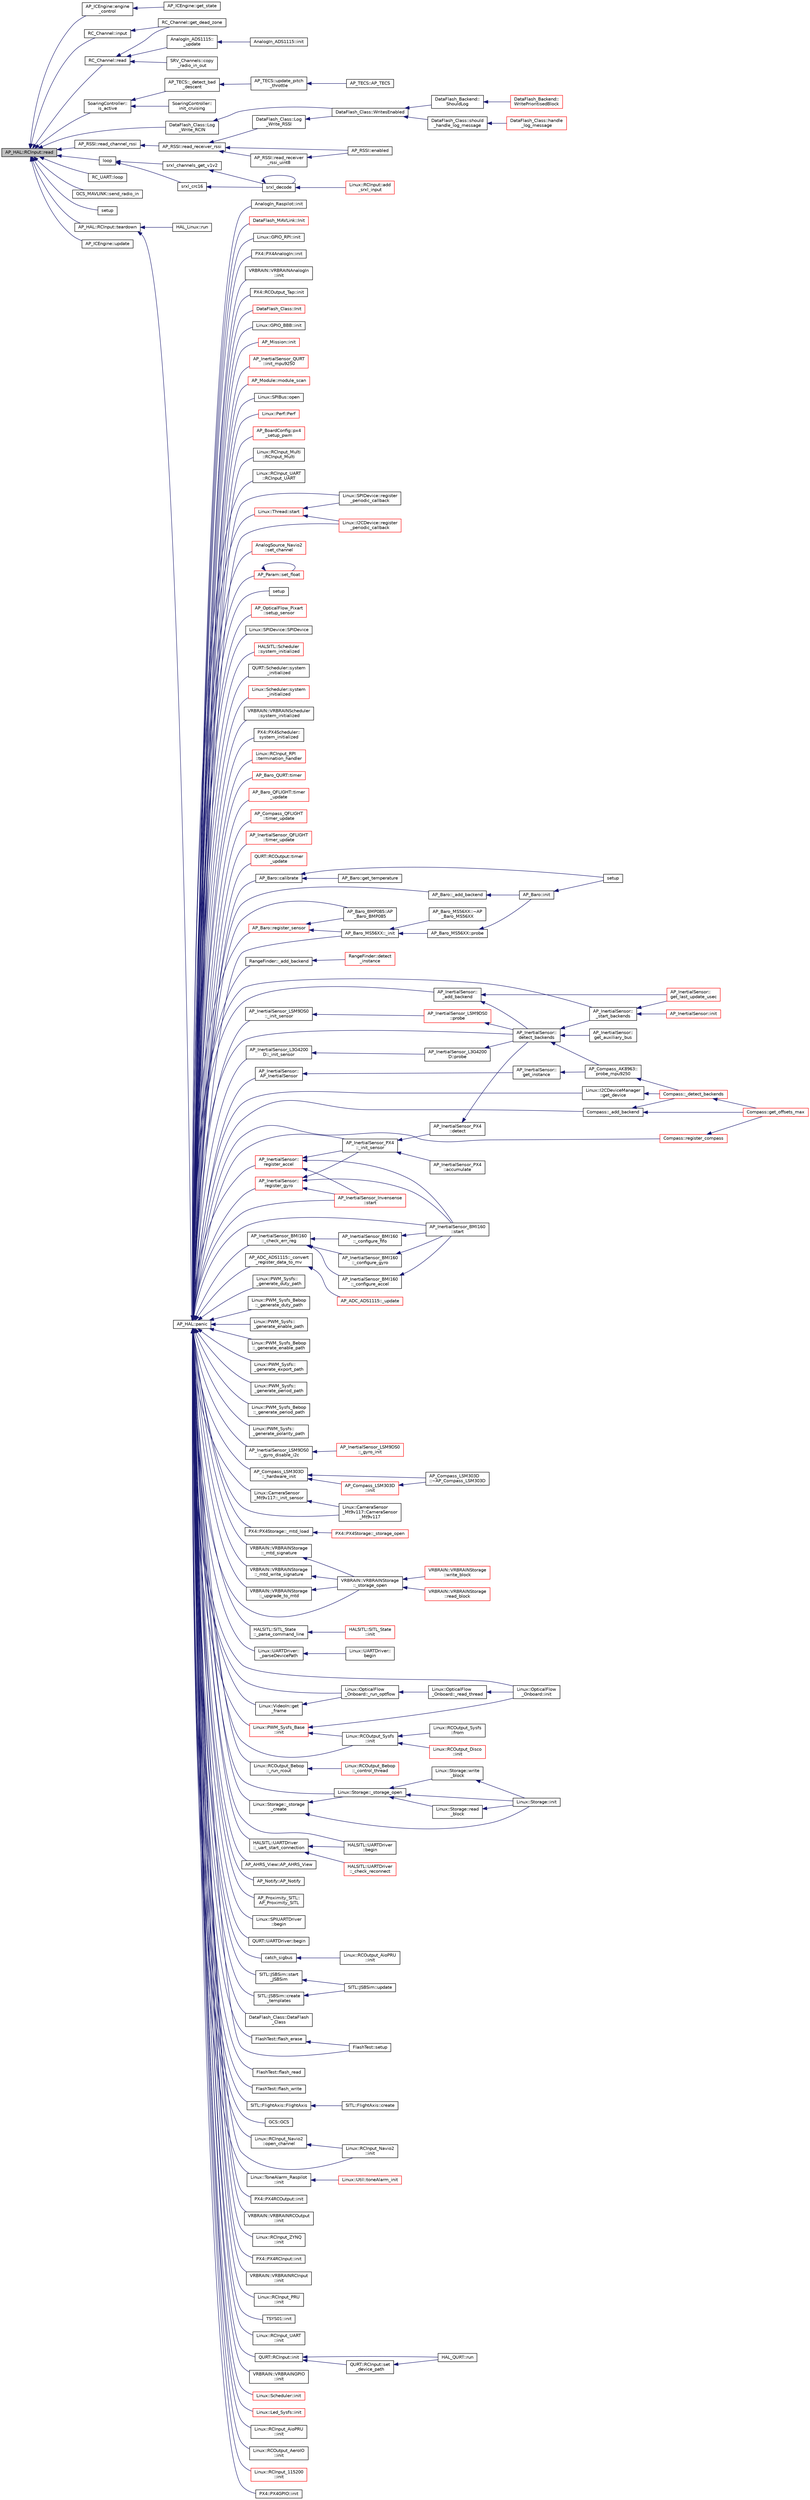 digraph "AP_HAL::RCInput::read"
{
 // INTERACTIVE_SVG=YES
  edge [fontname="Helvetica",fontsize="10",labelfontname="Helvetica",labelfontsize="10"];
  node [fontname="Helvetica",fontsize="10",shape=record];
  rankdir="LR";
  Node1 [label="AP_HAL::RCInput::read",height=0.2,width=0.4,color="black", fillcolor="grey75", style="filled", fontcolor="black"];
  Node1 -> Node2 [dir="back",color="midnightblue",fontsize="10",style="solid",fontname="Helvetica"];
  Node2 [label="AP_ICEngine::engine\l_control",height=0.2,width=0.4,color="black", fillcolor="white", style="filled",URL="$classAP__ICEngine.html#a7ff9bcb99673c2fdd18f017902759fdc"];
  Node2 -> Node3 [dir="back",color="midnightblue",fontsize="10",style="solid",fontname="Helvetica"];
  Node3 [label="AP_ICEngine::get_state",height=0.2,width=0.4,color="black", fillcolor="white", style="filled",URL="$classAP__ICEngine.html#a8f16fbca2b8c8ecd7b0c4b25e75b780c"];
  Node1 -> Node4 [dir="back",color="midnightblue",fontsize="10",style="solid",fontname="Helvetica"];
  Node4 [label="RC_Channel::input",height=0.2,width=0.4,color="black", fillcolor="white", style="filled",URL="$classRC__Channel.html#ae3fdc00cc4a913a006bd48679cc7b83a"];
  Node4 -> Node5 [dir="back",color="midnightblue",fontsize="10",style="solid",fontname="Helvetica"];
  Node5 [label="RC_Channel::get_dead_zone",height=0.2,width=0.4,color="black", fillcolor="white", style="filled",URL="$classRC__Channel.html#a93979db0af02390ff31977f344f55f1d"];
  Node1 -> Node6 [dir="back",color="midnightblue",fontsize="10",style="solid",fontname="Helvetica"];
  Node6 [label="SoaringController::\lis_active",height=0.2,width=0.4,color="black", fillcolor="white", style="filled",URL="$classSoaringController.html#a7e9d112cae5471cd6650be2540c07576"];
  Node6 -> Node7 [dir="back",color="midnightblue",fontsize="10",style="solid",fontname="Helvetica"];
  Node7 [label="AP_TECS::_detect_bad\l_descent",height=0.2,width=0.4,color="black", fillcolor="white", style="filled",URL="$classAP__TECS.html#ab5ab1cc93f631786bb0c9df8596eef44"];
  Node7 -> Node8 [dir="back",color="midnightblue",fontsize="10",style="solid",fontname="Helvetica"];
  Node8 [label="AP_TECS::update_pitch\l_throttle",height=0.2,width=0.4,color="black", fillcolor="white", style="filled",URL="$classAP__TECS.html#ad9fdee521b36fe15ab8ab06a35717c5a"];
  Node8 -> Node9 [dir="back",color="midnightblue",fontsize="10",style="solid",fontname="Helvetica"];
  Node9 [label="AP_TECS::AP_TECS",height=0.2,width=0.4,color="black", fillcolor="white", style="filled",URL="$classAP__TECS.html#a01d6d2b6f4c4151838115b13020d8990"];
  Node6 -> Node10 [dir="back",color="midnightblue",fontsize="10",style="solid",fontname="Helvetica"];
  Node10 [label="SoaringController::\linit_cruising",height=0.2,width=0.4,color="black", fillcolor="white", style="filled",URL="$classSoaringController.html#a374df90ffa4f23b9bcd4a554702bf4a4"];
  Node1 -> Node11 [dir="back",color="midnightblue",fontsize="10",style="solid",fontname="Helvetica"];
  Node11 [label="DataFlash_Class::Log\l_Write_RCIN",height=0.2,width=0.4,color="black", fillcolor="white", style="filled",URL="$classDataFlash__Class.html#ae3cb0f9ab8db6bcced3f504a2a767081"];
  Node11 -> Node12 [dir="back",color="midnightblue",fontsize="10",style="solid",fontname="Helvetica"];
  Node12 [label="DataFlash_Class::WritesEnabled",height=0.2,width=0.4,color="black", fillcolor="white", style="filled",URL="$classDataFlash__Class.html#a680528ccef337901407a125439e1f397"];
  Node12 -> Node13 [dir="back",color="midnightblue",fontsize="10",style="solid",fontname="Helvetica"];
  Node13 [label="DataFlash_Class::should\l_handle_log_message",height=0.2,width=0.4,color="black", fillcolor="white", style="filled",URL="$classDataFlash__Class.html#a1f5e7a1ba369422c7df05cd384019b0e"];
  Node13 -> Node14 [dir="back",color="midnightblue",fontsize="10",style="solid",fontname="Helvetica"];
  Node14 [label="DataFlash_Class::handle\l_log_message",height=0.2,width=0.4,color="red", fillcolor="white", style="filled",URL="$classDataFlash__Class.html#a54a0f06df82820b62ec798a212821d25"];
  Node12 -> Node15 [dir="back",color="midnightblue",fontsize="10",style="solid",fontname="Helvetica"];
  Node15 [label="DataFlash_Backend::\lShouldLog",height=0.2,width=0.4,color="black", fillcolor="white", style="filled",URL="$classDataFlash__Backend.html#ae29c274eff677e46bb9e404656194789"];
  Node15 -> Node16 [dir="back",color="midnightblue",fontsize="10",style="solid",fontname="Helvetica"];
  Node16 [label="DataFlash_Backend::\lWritePrioritisedBlock",height=0.2,width=0.4,color="red", fillcolor="white", style="filled",URL="$classDataFlash__Backend.html#a70bd07e118265442caab0d742cb06abc"];
  Node1 -> Node17 [dir="back",color="midnightblue",fontsize="10",style="solid",fontname="Helvetica"];
  Node17 [label="loop",height=0.2,width=0.4,color="black", fillcolor="white", style="filled",URL="$AC__PID__test_8cpp.html#afe461d27b9c48d5921c00d521181f12f"];
  Node17 -> Node18 [dir="back",color="midnightblue",fontsize="10",style="solid",fontname="Helvetica"];
  Node18 [label="srxl_channels_get_v1v2",height=0.2,width=0.4,color="black", fillcolor="white", style="filled",URL="$srxl_8cpp.html#af07d9eda0484746ac9b6908c62320131"];
  Node18 -> Node19 [dir="back",color="midnightblue",fontsize="10",style="solid",fontname="Helvetica"];
  Node19 [label="srxl_decode",height=0.2,width=0.4,color="black", fillcolor="white", style="filled",URL="$srxl_8h.html#ac8ca847087c226aee045c95d3756f90c"];
  Node19 -> Node20 [dir="back",color="midnightblue",fontsize="10",style="solid",fontname="Helvetica"];
  Node20 [label="Linux::RCInput::add\l_srxl_input",height=0.2,width=0.4,color="red", fillcolor="white", style="filled",URL="$classLinux_1_1RCInput.html#a6edc4ae0ca741df8094586df888ceae1"];
  Node19 -> Node19 [dir="back",color="midnightblue",fontsize="10",style="solid",fontname="Helvetica"];
  Node17 -> Node21 [dir="back",color="midnightblue",fontsize="10",style="solid",fontname="Helvetica"];
  Node21 [label="srxl_crc16",height=0.2,width=0.4,color="black", fillcolor="white", style="filled",URL="$srxl_8cpp.html#a908bd0e7f23b4226e28fca1dade3546c"];
  Node21 -> Node19 [dir="back",color="midnightblue",fontsize="10",style="solid",fontname="Helvetica"];
  Node1 -> Node22 [dir="back",color="midnightblue",fontsize="10",style="solid",fontname="Helvetica"];
  Node22 [label="RC_UART::loop",height=0.2,width=0.4,color="black", fillcolor="white", style="filled",URL="$classRC__UART.html#a410755d321a1790e7e49aad3a71f64a9"];
  Node1 -> Node23 [dir="back",color="midnightblue",fontsize="10",style="solid",fontname="Helvetica"];
  Node23 [label="RC_Channel::read",height=0.2,width=0.4,color="black", fillcolor="white", style="filled",URL="$classRC__Channel.html#a80d6122b2ac8dd749ca54859ebde023d"];
  Node23 -> Node24 [dir="back",color="midnightblue",fontsize="10",style="solid",fontname="Helvetica"];
  Node24 [label="AnalogIn_ADS1115::\l_update",height=0.2,width=0.4,color="black", fillcolor="white", style="filled",URL="$classAnalogIn__ADS1115.html#ac9abba0b723af9618d47443f393e5928"];
  Node24 -> Node25 [dir="back",color="midnightblue",fontsize="10",style="solid",fontname="Helvetica"];
  Node25 [label="AnalogIn_ADS1115::init",height=0.2,width=0.4,color="black", fillcolor="white", style="filled",URL="$classAnalogIn__ADS1115.html#a4dbe06d5858fbcacea9da4341dd65444"];
  Node23 -> Node26 [dir="back",color="midnightblue",fontsize="10",style="solid",fontname="Helvetica"];
  Node26 [label="SRV_Channels::copy\l_radio_in_out",height=0.2,width=0.4,color="black", fillcolor="white", style="filled",URL="$classSRV__Channels.html#a18512c3aefc057740eb9d0c8b6c534cc"];
  Node23 -> Node5 [dir="back",color="midnightblue",fontsize="10",style="solid",fontname="Helvetica"];
  Node1 -> Node27 [dir="back",color="midnightblue",fontsize="10",style="solid",fontname="Helvetica"];
  Node27 [label="AP_RSSI::read_channel_rssi",height=0.2,width=0.4,color="black", fillcolor="white", style="filled",URL="$classAP__RSSI.html#a760afa02d43f3dd64d8cd5e7986a7e53"];
  Node27 -> Node28 [dir="back",color="midnightblue",fontsize="10",style="solid",fontname="Helvetica"];
  Node28 [label="AP_RSSI::read_receiver_rssi",height=0.2,width=0.4,color="black", fillcolor="white", style="filled",URL="$classAP__RSSI.html#aaf433294279d2da28157c6036faee2fa"];
  Node28 -> Node29 [dir="back",color="midnightblue",fontsize="10",style="solid",fontname="Helvetica"];
  Node29 [label="AP_RSSI::enabled",height=0.2,width=0.4,color="black", fillcolor="white", style="filled",URL="$classAP__RSSI.html#ab20b00c98c3d64358f968820ffdbb47e"];
  Node28 -> Node30 [dir="back",color="midnightblue",fontsize="10",style="solid",fontname="Helvetica"];
  Node30 [label="DataFlash_Class::Log\l_Write_RSSI",height=0.2,width=0.4,color="black", fillcolor="white", style="filled",URL="$classDataFlash__Class.html#ab89b9493bafe090db104589de9bc100c"];
  Node30 -> Node12 [dir="back",color="midnightblue",fontsize="10",style="solid",fontname="Helvetica"];
  Node28 -> Node31 [dir="back",color="midnightblue",fontsize="10",style="solid",fontname="Helvetica"];
  Node31 [label="AP_RSSI::read_receiver\l_rssi_uint8",height=0.2,width=0.4,color="black", fillcolor="white", style="filled",URL="$classAP__RSSI.html#ad243edc62e00237673d7a9649fa05dd8"];
  Node31 -> Node29 [dir="back",color="midnightblue",fontsize="10",style="solid",fontname="Helvetica"];
  Node1 -> Node32 [dir="back",color="midnightblue",fontsize="10",style="solid",fontname="Helvetica"];
  Node32 [label="GCS_MAVLINK::send_radio_in",height=0.2,width=0.4,color="black", fillcolor="white", style="filled",URL="$structGCS__MAVLINK.html#a03e7084a4853eca1ecddded452fc3a14"];
  Node1 -> Node33 [dir="back",color="midnightblue",fontsize="10",style="solid",fontname="Helvetica"];
  Node33 [label="setup",height=0.2,width=0.4,color="black", fillcolor="white", style="filled",URL="$pid_8cpp.html#a4fc01d736fe50cf5b977f755b675f11d"];
  Node1 -> Node34 [dir="back",color="midnightblue",fontsize="10",style="solid",fontname="Helvetica"];
  Node34 [label="AP_HAL::RCInput::teardown",height=0.2,width=0.4,color="black", fillcolor="white", style="filled",URL="$classAP__HAL_1_1RCInput.html#a2bea13d38f2b9ae8bf5193a3a69f0a31"];
  Node34 -> Node35 [dir="back",color="midnightblue",fontsize="10",style="solid",fontname="Helvetica"];
  Node35 [label="HAL_Linux::run",height=0.2,width=0.4,color="black", fillcolor="white", style="filled",URL="$classHAL__Linux.html#a9b8394eb66ea6d3d5539aaaf47c3bf80"];
  Node34 -> Node36 [dir="back",color="midnightblue",fontsize="10",style="solid",fontname="Helvetica"];
  Node36 [label="AP_HAL::panic",height=0.2,width=0.4,color="black", fillcolor="white", style="filled",URL="$namespaceAP__HAL.html#a71832f03d849a0c088f04fc98d3c8143"];
  Node36 -> Node37 [dir="back",color="midnightblue",fontsize="10",style="solid",fontname="Helvetica"];
  Node37 [label="AP_Baro::_add_backend",height=0.2,width=0.4,color="black", fillcolor="white", style="filled",URL="$classAP__Baro.html#ae909b10b5b28f4914405c72da27f557f"];
  Node37 -> Node38 [dir="back",color="midnightblue",fontsize="10",style="solid",fontname="Helvetica"];
  Node38 [label="AP_Baro::init",height=0.2,width=0.4,color="black", fillcolor="white", style="filled",URL="$classAP__Baro.html#a942db790233528bfbb4d9a07c3454360"];
  Node38 -> Node39 [dir="back",color="midnightblue",fontsize="10",style="solid",fontname="Helvetica"];
  Node39 [label="setup",height=0.2,width=0.4,color="black", fillcolor="white", style="filled",URL="$BARO__generic_8cpp.html#a4fc01d736fe50cf5b977f755b675f11d"];
  Node36 -> Node40 [dir="back",color="midnightblue",fontsize="10",style="solid",fontname="Helvetica"];
  Node40 [label="RangeFinder::_add_backend",height=0.2,width=0.4,color="black", fillcolor="white", style="filled",URL="$classRangeFinder.html#a2b5e8b3ee6e2e5ac56544d6af32e7005"];
  Node40 -> Node41 [dir="back",color="midnightblue",fontsize="10",style="solid",fontname="Helvetica"];
  Node41 [label="RangeFinder::detect\l_instance",height=0.2,width=0.4,color="red", fillcolor="white", style="filled",URL="$classRangeFinder.html#a7f7f9dce880eb37d53df67cba39bdda9"];
  Node36 -> Node42 [dir="back",color="midnightblue",fontsize="10",style="solid",fontname="Helvetica"];
  Node42 [label="AP_InertialSensor::\l_add_backend",height=0.2,width=0.4,color="black", fillcolor="white", style="filled",URL="$classAP__InertialSensor.html#a3f4ee8162ce5427946348ca9f5f9dcb7"];
  Node42 -> Node43 [dir="back",color="midnightblue",fontsize="10",style="solid",fontname="Helvetica"];
  Node43 [label="AP_InertialSensor::\ldetect_backends",height=0.2,width=0.4,color="black", fillcolor="white", style="filled",URL="$classAP__InertialSensor.html#a8967734e82a4f472c6d8ddd8db656804"];
  Node43 -> Node44 [dir="back",color="midnightblue",fontsize="10",style="solid",fontname="Helvetica"];
  Node44 [label="AP_InertialSensor::\l_start_backends",height=0.2,width=0.4,color="black", fillcolor="white", style="filled",URL="$classAP__InertialSensor.html#a9949b7e301b0d7a5f3e59385d2e8d97a"];
  Node44 -> Node45 [dir="back",color="midnightblue",fontsize="10",style="solid",fontname="Helvetica"];
  Node45 [label="AP_InertialSensor::\lget_last_update_usec",height=0.2,width=0.4,color="red", fillcolor="white", style="filled",URL="$classAP__InertialSensor.html#af507f66bb346acb0057a6ca4a3df7156"];
  Node44 -> Node46 [dir="back",color="midnightblue",fontsize="10",style="solid",fontname="Helvetica"];
  Node46 [label="AP_InertialSensor::init",height=0.2,width=0.4,color="red", fillcolor="white", style="filled",URL="$classAP__InertialSensor.html#a741065b13832b5e4c90bbae17519c0ad"];
  Node43 -> Node47 [dir="back",color="midnightblue",fontsize="10",style="solid",fontname="Helvetica"];
  Node47 [label="AP_InertialSensor::\lget_auxiliary_bus",height=0.2,width=0.4,color="black", fillcolor="white", style="filled",URL="$classAP__InertialSensor.html#ad649def5689aecaebca16cf910d77fd8"];
  Node43 -> Node48 [dir="back",color="midnightblue",fontsize="10",style="solid",fontname="Helvetica"];
  Node48 [label="AP_Compass_AK8963::\lprobe_mpu9250",height=0.2,width=0.4,color="black", fillcolor="white", style="filled",URL="$classAP__Compass__AK8963.html#ade5c3fa84cb0026597de2641ea373274"];
  Node48 -> Node49 [dir="back",color="midnightblue",fontsize="10",style="solid",fontname="Helvetica"];
  Node49 [label="Compass::_detect_backends",height=0.2,width=0.4,color="red", fillcolor="white", style="filled",URL="$classCompass.html#a1c48170d8c8966b22fb150b1634443ec"];
  Node49 -> Node50 [dir="back",color="midnightblue",fontsize="10",style="solid",fontname="Helvetica"];
  Node50 [label="Compass::get_offsets_max",height=0.2,width=0.4,color="red", fillcolor="white", style="filled",URL="$classCompass.html#aff3220e1a557a75480e4c2dbbde72973"];
  Node42 -> Node45 [dir="back",color="midnightblue",fontsize="10",style="solid",fontname="Helvetica"];
  Node36 -> Node51 [dir="back",color="midnightblue",fontsize="10",style="solid",fontname="Helvetica"];
  Node51 [label="Compass::_add_backend",height=0.2,width=0.4,color="black", fillcolor="white", style="filled",URL="$classCompass.html#ab943e9f79e8df83f2f125d1b025e7d0d"];
  Node51 -> Node49 [dir="back",color="midnightblue",fontsize="10",style="solid",fontname="Helvetica"];
  Node51 -> Node50 [dir="back",color="midnightblue",fontsize="10",style="solid",fontname="Helvetica"];
  Node36 -> Node52 [dir="back",color="midnightblue",fontsize="10",style="solid",fontname="Helvetica"];
  Node52 [label="AP_InertialSensor_BMI160\l::_check_err_reg",height=0.2,width=0.4,color="black", fillcolor="white", style="filled",URL="$classAP__InertialSensor__BMI160.html#a8f2786b47ca8f10f7f8cba5cffc37079"];
  Node52 -> Node53 [dir="back",color="midnightblue",fontsize="10",style="solid",fontname="Helvetica"];
  Node53 [label="AP_InertialSensor_BMI160\l::_configure_accel",height=0.2,width=0.4,color="black", fillcolor="white", style="filled",URL="$classAP__InertialSensor__BMI160.html#a145799d73ffbd2635d136c1f37a6e6f6"];
  Node53 -> Node54 [dir="back",color="midnightblue",fontsize="10",style="solid",fontname="Helvetica"];
  Node54 [label="AP_InertialSensor_BMI160\l::start",height=0.2,width=0.4,color="black", fillcolor="white", style="filled",URL="$classAP__InertialSensor__BMI160.html#a786f5fe4d157ea0a2313c702402b58c5"];
  Node52 -> Node55 [dir="back",color="midnightblue",fontsize="10",style="solid",fontname="Helvetica"];
  Node55 [label="AP_InertialSensor_BMI160\l::_configure_fifo",height=0.2,width=0.4,color="black", fillcolor="white", style="filled",URL="$classAP__InertialSensor__BMI160.html#ad839b9773b5dfa9c6d19e116cdb9d5e7"];
  Node55 -> Node54 [dir="back",color="midnightblue",fontsize="10",style="solid",fontname="Helvetica"];
  Node52 -> Node56 [dir="back",color="midnightblue",fontsize="10",style="solid",fontname="Helvetica"];
  Node56 [label="AP_InertialSensor_BMI160\l::_configure_gyro",height=0.2,width=0.4,color="black", fillcolor="white", style="filled",URL="$classAP__InertialSensor__BMI160.html#aef257e2d29b37b583a1c099facbf75a5"];
  Node56 -> Node54 [dir="back",color="midnightblue",fontsize="10",style="solid",fontname="Helvetica"];
  Node36 -> Node57 [dir="back",color="midnightblue",fontsize="10",style="solid",fontname="Helvetica"];
  Node57 [label="AP_ADC_ADS1115::_convert\l_register_data_to_mv",height=0.2,width=0.4,color="black", fillcolor="white", style="filled",URL="$classAP__ADC__ADS1115.html#a757685a53a3a10f06dc024dec147306a"];
  Node57 -> Node58 [dir="back",color="midnightblue",fontsize="10",style="solid",fontname="Helvetica"];
  Node58 [label="AP_ADC_ADS1115::_update",height=0.2,width=0.4,color="red", fillcolor="white", style="filled",URL="$classAP__ADC__ADS1115.html#a1c523a000d6cb67770e04e3821cc54b3"];
  Node36 -> Node59 [dir="back",color="midnightblue",fontsize="10",style="solid",fontname="Helvetica"];
  Node59 [label="Linux::PWM_Sysfs::\l_generate_duty_path",height=0.2,width=0.4,color="black", fillcolor="white", style="filled",URL="$classLinux_1_1PWM__Sysfs.html#a3bcd92a5f79fa7c11caf3dfd99d748a3"];
  Node36 -> Node60 [dir="back",color="midnightblue",fontsize="10",style="solid",fontname="Helvetica"];
  Node60 [label="Linux::PWM_Sysfs_Bebop\l::_generate_duty_path",height=0.2,width=0.4,color="black", fillcolor="white", style="filled",URL="$classLinux_1_1PWM__Sysfs__Bebop.html#a2926a1a8f38361bb10814ed93f05e997"];
  Node36 -> Node61 [dir="back",color="midnightblue",fontsize="10",style="solid",fontname="Helvetica"];
  Node61 [label="Linux::PWM_Sysfs::\l_generate_enable_path",height=0.2,width=0.4,color="black", fillcolor="white", style="filled",URL="$classLinux_1_1PWM__Sysfs.html#afac308e916a94258a0211b68dcd6b8fb"];
  Node36 -> Node62 [dir="back",color="midnightblue",fontsize="10",style="solid",fontname="Helvetica"];
  Node62 [label="Linux::PWM_Sysfs_Bebop\l::_generate_enable_path",height=0.2,width=0.4,color="black", fillcolor="white", style="filled",URL="$classLinux_1_1PWM__Sysfs__Bebop.html#a35dec93bddf08678cb8390d502659dac"];
  Node36 -> Node63 [dir="back",color="midnightblue",fontsize="10",style="solid",fontname="Helvetica"];
  Node63 [label="Linux::PWM_Sysfs::\l_generate_export_path",height=0.2,width=0.4,color="black", fillcolor="white", style="filled",URL="$classLinux_1_1PWM__Sysfs.html#a38711fec492df0374a313c4e6e137619"];
  Node36 -> Node64 [dir="back",color="midnightblue",fontsize="10",style="solid",fontname="Helvetica"];
  Node64 [label="Linux::PWM_Sysfs::\l_generate_period_path",height=0.2,width=0.4,color="black", fillcolor="white", style="filled",URL="$classLinux_1_1PWM__Sysfs.html#affd0d8b567adeb421a51f36a9a0b9cc5"];
  Node36 -> Node65 [dir="back",color="midnightblue",fontsize="10",style="solid",fontname="Helvetica"];
  Node65 [label="Linux::PWM_Sysfs_Bebop\l::_generate_period_path",height=0.2,width=0.4,color="black", fillcolor="white", style="filled",URL="$classLinux_1_1PWM__Sysfs__Bebop.html#a45e851741222af3a9966b8d6002830e7"];
  Node36 -> Node66 [dir="back",color="midnightblue",fontsize="10",style="solid",fontname="Helvetica"];
  Node66 [label="Linux::PWM_Sysfs::\l_generate_polarity_path",height=0.2,width=0.4,color="black", fillcolor="white", style="filled",URL="$classLinux_1_1PWM__Sysfs.html#ac1d73cf7ce8468e27f38d59086e3cb0f"];
  Node36 -> Node67 [dir="back",color="midnightblue",fontsize="10",style="solid",fontname="Helvetica"];
  Node67 [label="AP_InertialSensor_LSM9DS0\l::_gyro_disable_i2c",height=0.2,width=0.4,color="black", fillcolor="white", style="filled",URL="$classAP__InertialSensor__LSM9DS0.html#ad73f9082af348d0efa5dc44ff21718b6"];
  Node67 -> Node68 [dir="back",color="midnightblue",fontsize="10",style="solid",fontname="Helvetica"];
  Node68 [label="AP_InertialSensor_LSM9DS0\l::_gyro_init",height=0.2,width=0.4,color="red", fillcolor="white", style="filled",URL="$classAP__InertialSensor__LSM9DS0.html#a3ea0c053fc2c57d0fd57f78011c6959a"];
  Node36 -> Node69 [dir="back",color="midnightblue",fontsize="10",style="solid",fontname="Helvetica"];
  Node69 [label="AP_Compass_LSM303D\l::_hardware_init",height=0.2,width=0.4,color="black", fillcolor="white", style="filled",URL="$classAP__Compass__LSM303D.html#ae6ae752e293784469ac821115832be7a"];
  Node69 -> Node70 [dir="back",color="midnightblue",fontsize="10",style="solid",fontname="Helvetica"];
  Node70 [label="AP_Compass_LSM303D\l::init",height=0.2,width=0.4,color="red", fillcolor="white", style="filled",URL="$classAP__Compass__LSM303D.html#a8a56627c6487fbc701c4865f48e3edf4"];
  Node70 -> Node71 [dir="back",color="midnightblue",fontsize="10",style="solid",fontname="Helvetica"];
  Node71 [label="AP_Compass_LSM303D\l::~AP_Compass_LSM303D",height=0.2,width=0.4,color="black", fillcolor="white", style="filled",URL="$classAP__Compass__LSM303D.html#a17819f24f2a893cd3f35896862004b81"];
  Node69 -> Node71 [dir="back",color="midnightblue",fontsize="10",style="solid",fontname="Helvetica"];
  Node36 -> Node72 [dir="back",color="midnightblue",fontsize="10",style="solid",fontname="Helvetica"];
  Node72 [label="AP_Baro_MS56XX::_init",height=0.2,width=0.4,color="black", fillcolor="white", style="filled",URL="$classAP__Baro__MS56XX.html#a2f9fa10ace104137e6a0a0b4c8f4130c"];
  Node72 -> Node73 [dir="back",color="midnightblue",fontsize="10",style="solid",fontname="Helvetica"];
  Node73 [label="AP_Baro_MS56XX::probe",height=0.2,width=0.4,color="black", fillcolor="white", style="filled",URL="$classAP__Baro__MS56XX.html#ad4e1780fe0c684f594cc93ec96a9c876"];
  Node73 -> Node38 [dir="back",color="midnightblue",fontsize="10",style="solid",fontname="Helvetica"];
  Node72 -> Node74 [dir="back",color="midnightblue",fontsize="10",style="solid",fontname="Helvetica"];
  Node74 [label="AP_Baro_MS56XX::~AP\l_Baro_MS56XX",height=0.2,width=0.4,color="black", fillcolor="white", style="filled",URL="$classAP__Baro__MS56XX.html#a355a33a0b35cdf084ae22c85978492a2"];
  Node36 -> Node75 [dir="back",color="midnightblue",fontsize="10",style="solid",fontname="Helvetica"];
  Node75 [label="AP_InertialSensor_L3G4200\lD::_init_sensor",height=0.2,width=0.4,color="black", fillcolor="white", style="filled",URL="$classAP__InertialSensor__L3G4200D.html#a07cf1b9e451fac96b1ac87c05fcde397"];
  Node75 -> Node76 [dir="back",color="midnightblue",fontsize="10",style="solid",fontname="Helvetica"];
  Node76 [label="AP_InertialSensor_L3G4200\lD::probe",height=0.2,width=0.4,color="black", fillcolor="white", style="filled",URL="$classAP__InertialSensor__L3G4200D.html#aa262f132b6aabdab5fda4cb9a730655a"];
  Node76 -> Node43 [dir="back",color="midnightblue",fontsize="10",style="solid",fontname="Helvetica"];
  Node36 -> Node77 [dir="back",color="midnightblue",fontsize="10",style="solid",fontname="Helvetica"];
  Node77 [label="AP_InertialSensor_PX4\l::_init_sensor",height=0.2,width=0.4,color="black", fillcolor="white", style="filled",URL="$classAP__InertialSensor__PX4.html#a1151175435b1b3c211040058fe5462d9"];
  Node77 -> Node78 [dir="back",color="midnightblue",fontsize="10",style="solid",fontname="Helvetica"];
  Node78 [label="AP_InertialSensor_PX4\l::accumulate",height=0.2,width=0.4,color="black", fillcolor="white", style="filled",URL="$classAP__InertialSensor__PX4.html#a516abbb2b48fb56a5984e531debea68d"];
  Node77 -> Node79 [dir="back",color="midnightblue",fontsize="10",style="solid",fontname="Helvetica"];
  Node79 [label="AP_InertialSensor_PX4\l::detect",height=0.2,width=0.4,color="black", fillcolor="white", style="filled",URL="$classAP__InertialSensor__PX4.html#a7e0a8d5f569f58343aa4d2c1c217a3bc"];
  Node79 -> Node43 [dir="back",color="midnightblue",fontsize="10",style="solid",fontname="Helvetica"];
  Node36 -> Node80 [dir="back",color="midnightblue",fontsize="10",style="solid",fontname="Helvetica"];
  Node80 [label="AP_InertialSensor_LSM9DS0\l::_init_sensor",height=0.2,width=0.4,color="black", fillcolor="white", style="filled",URL="$classAP__InertialSensor__LSM9DS0.html#a62227996a40da07a9733ace45b6b0c71"];
  Node80 -> Node81 [dir="back",color="midnightblue",fontsize="10",style="solid",fontname="Helvetica"];
  Node81 [label="AP_InertialSensor_LSM9DS0\l::probe",height=0.2,width=0.4,color="red", fillcolor="white", style="filled",URL="$classAP__InertialSensor__LSM9DS0.html#a6db12d4ebd2c0ad24a75a80aca711db2"];
  Node81 -> Node43 [dir="back",color="midnightblue",fontsize="10",style="solid",fontname="Helvetica"];
  Node36 -> Node82 [dir="back",color="midnightblue",fontsize="10",style="solid",fontname="Helvetica"];
  Node82 [label="Linux::CameraSensor\l_Mt9v117::_init_sensor",height=0.2,width=0.4,color="black", fillcolor="white", style="filled",URL="$classLinux_1_1CameraSensor__Mt9v117.html#a670cb690c11f5b6cbd61db4b40e07574"];
  Node82 -> Node83 [dir="back",color="midnightblue",fontsize="10",style="solid",fontname="Helvetica"];
  Node83 [label="Linux::CameraSensor\l_Mt9v117::CameraSensor\l_Mt9v117",height=0.2,width=0.4,color="black", fillcolor="white", style="filled",URL="$classLinux_1_1CameraSensor__Mt9v117.html#a4ca64405fd0ece45d76b844a14eb2f5f"];
  Node36 -> Node84 [dir="back",color="midnightblue",fontsize="10",style="solid",fontname="Helvetica"];
  Node84 [label="PX4::PX4Storage::_mtd_load",height=0.2,width=0.4,color="black", fillcolor="white", style="filled",URL="$classPX4_1_1PX4Storage.html#aad546c170b46ea2e79f105f6a3118ae3"];
  Node84 -> Node85 [dir="back",color="midnightblue",fontsize="10",style="solid",fontname="Helvetica"];
  Node85 [label="PX4::PX4Storage::_storage_open",height=0.2,width=0.4,color="red", fillcolor="white", style="filled",URL="$classPX4_1_1PX4Storage.html#a02878fb502221c2389d3758bbab18170"];
  Node36 -> Node86 [dir="back",color="midnightblue",fontsize="10",style="solid",fontname="Helvetica"];
  Node86 [label="VRBRAIN::VRBRAINStorage\l::_mtd_signature",height=0.2,width=0.4,color="black", fillcolor="white", style="filled",URL="$classVRBRAIN_1_1VRBRAINStorage.html#aaccbdf62aae457c36359ad169fa45697"];
  Node86 -> Node87 [dir="back",color="midnightblue",fontsize="10",style="solid",fontname="Helvetica"];
  Node87 [label="VRBRAIN::VRBRAINStorage\l::_storage_open",height=0.2,width=0.4,color="black", fillcolor="white", style="filled",URL="$classVRBRAIN_1_1VRBRAINStorage.html#a199499086a60ba9fe48108bb86658c76"];
  Node87 -> Node88 [dir="back",color="midnightblue",fontsize="10",style="solid",fontname="Helvetica"];
  Node88 [label="VRBRAIN::VRBRAINStorage\l::read_block",height=0.2,width=0.4,color="red", fillcolor="white", style="filled",URL="$classVRBRAIN_1_1VRBRAINStorage.html#a057fdfe4116e97dc7215d8e609399ab6"];
  Node87 -> Node89 [dir="back",color="midnightblue",fontsize="10",style="solid",fontname="Helvetica"];
  Node89 [label="VRBRAIN::VRBRAINStorage\l::write_block",height=0.2,width=0.4,color="red", fillcolor="white", style="filled",URL="$classVRBRAIN_1_1VRBRAINStorage.html#a5143ebfc6b4010f1aab0676c8195bf6e"];
  Node36 -> Node90 [dir="back",color="midnightblue",fontsize="10",style="solid",fontname="Helvetica"];
  Node90 [label="VRBRAIN::VRBRAINStorage\l::_mtd_write_signature",height=0.2,width=0.4,color="black", fillcolor="white", style="filled",URL="$classVRBRAIN_1_1VRBRAINStorage.html#a52bfd09952ba4b350b995201b61440a3"];
  Node90 -> Node87 [dir="back",color="midnightblue",fontsize="10",style="solid",fontname="Helvetica"];
  Node36 -> Node91 [dir="back",color="midnightblue",fontsize="10",style="solid",fontname="Helvetica"];
  Node91 [label="HALSITL::SITL_State\l::_parse_command_line",height=0.2,width=0.4,color="black", fillcolor="white", style="filled",URL="$classHALSITL_1_1SITL__State.html#a5211ba971055052489d9817c3388c4c2"];
  Node91 -> Node92 [dir="back",color="midnightblue",fontsize="10",style="solid",fontname="Helvetica"];
  Node92 [label="HALSITL::SITL_State\l::init",height=0.2,width=0.4,color="red", fillcolor="white", style="filled",URL="$classHALSITL_1_1SITL__State.html#a7059cb4e279007aae9b06757a68c15af"];
  Node36 -> Node93 [dir="back",color="midnightblue",fontsize="10",style="solid",fontname="Helvetica"];
  Node93 [label="Linux::UARTDriver::\l_parseDevicePath",height=0.2,width=0.4,color="black", fillcolor="white", style="filled",URL="$classLinux_1_1UARTDriver.html#af91c37eae5f209437e800ecad1a6bf93"];
  Node93 -> Node94 [dir="back",color="midnightblue",fontsize="10",style="solid",fontname="Helvetica"];
  Node94 [label="Linux::UARTDriver::\lbegin",height=0.2,width=0.4,color="black", fillcolor="white", style="filled",URL="$classLinux_1_1UARTDriver.html#a3c0680a281a3832fe9bae399ef9b8854"];
  Node36 -> Node95 [dir="back",color="midnightblue",fontsize="10",style="solid",fontname="Helvetica"];
  Node95 [label="Linux::OpticalFlow\l_Onboard::_run_optflow",height=0.2,width=0.4,color="black", fillcolor="white", style="filled",URL="$classLinux_1_1OpticalFlow__Onboard.html#aff46a025f23d664c1cdf67d3c7f3d49a"];
  Node95 -> Node96 [dir="back",color="midnightblue",fontsize="10",style="solid",fontname="Helvetica"];
  Node96 [label="Linux::OpticalFlow\l_Onboard::_read_thread",height=0.2,width=0.4,color="black", fillcolor="white", style="filled",URL="$classLinux_1_1OpticalFlow__Onboard.html#a2cf8901eba7c113402917f527aec8b0b"];
  Node96 -> Node97 [dir="back",color="midnightblue",fontsize="10",style="solid",fontname="Helvetica"];
  Node97 [label="Linux::OpticalFlow\l_Onboard::init",height=0.2,width=0.4,color="black", fillcolor="white", style="filled",URL="$classLinux_1_1OpticalFlow__Onboard.html#ab2fc6a6c90f95deb9f727348c2efdead"];
  Node36 -> Node98 [dir="back",color="midnightblue",fontsize="10",style="solid",fontname="Helvetica"];
  Node98 [label="Linux::RCOutput_Bebop\l::_run_rcout",height=0.2,width=0.4,color="black", fillcolor="white", style="filled",URL="$classLinux_1_1RCOutput__Bebop.html#a1baaeabaade1ea15e4c770c9277821cc"];
  Node98 -> Node99 [dir="back",color="midnightblue",fontsize="10",style="solid",fontname="Helvetica"];
  Node99 [label="Linux::RCOutput_Bebop\l::_control_thread",height=0.2,width=0.4,color="red", fillcolor="white", style="filled",URL="$classLinux_1_1RCOutput__Bebop.html#a268f09061922bcc792a67fabf70617bc"];
  Node36 -> Node44 [dir="back",color="midnightblue",fontsize="10",style="solid",fontname="Helvetica"];
  Node36 -> Node100 [dir="back",color="midnightblue",fontsize="10",style="solid",fontname="Helvetica"];
  Node100 [label="Linux::Storage::_storage\l_create",height=0.2,width=0.4,color="black", fillcolor="white", style="filled",URL="$classLinux_1_1Storage.html#a476e598be2ced4294496ee01806dfeb1"];
  Node100 -> Node101 [dir="back",color="midnightblue",fontsize="10",style="solid",fontname="Helvetica"];
  Node101 [label="Linux::Storage::_storage_open",height=0.2,width=0.4,color="black", fillcolor="white", style="filled",URL="$classLinux_1_1Storage.html#adf6fc2369946746d00bb2a7f86410258"];
  Node101 -> Node102 [dir="back",color="midnightblue",fontsize="10",style="solid",fontname="Helvetica"];
  Node102 [label="Linux::Storage::read\l_block",height=0.2,width=0.4,color="black", fillcolor="white", style="filled",URL="$classLinux_1_1Storage.html#a61138ade2a50e5731b493f84e7316879"];
  Node102 -> Node103 [dir="back",color="midnightblue",fontsize="10",style="solid",fontname="Helvetica"];
  Node103 [label="Linux::Storage::init",height=0.2,width=0.4,color="black", fillcolor="white", style="filled",URL="$classLinux_1_1Storage.html#a86b63d2045d0e5337273e21a46aae39c"];
  Node101 -> Node104 [dir="back",color="midnightblue",fontsize="10",style="solid",fontname="Helvetica"];
  Node104 [label="Linux::Storage::write\l_block",height=0.2,width=0.4,color="black", fillcolor="white", style="filled",URL="$classLinux_1_1Storage.html#a353a4b0d50191bb04405a1f62b0cbe7b"];
  Node104 -> Node103 [dir="back",color="midnightblue",fontsize="10",style="solid",fontname="Helvetica"];
  Node101 -> Node103 [dir="back",color="midnightblue",fontsize="10",style="solid",fontname="Helvetica"];
  Node100 -> Node103 [dir="back",color="midnightblue",fontsize="10",style="solid",fontname="Helvetica"];
  Node36 -> Node87 [dir="back",color="midnightblue",fontsize="10",style="solid",fontname="Helvetica"];
  Node36 -> Node101 [dir="back",color="midnightblue",fontsize="10",style="solid",fontname="Helvetica"];
  Node36 -> Node105 [dir="back",color="midnightblue",fontsize="10",style="solid",fontname="Helvetica"];
  Node105 [label="HALSITL::UARTDriver\l::_uart_start_connection",height=0.2,width=0.4,color="black", fillcolor="white", style="filled",URL="$classHALSITL_1_1UARTDriver.html#a378857176ba475df8fe41c5f77dedc83"];
  Node105 -> Node106 [dir="back",color="midnightblue",fontsize="10",style="solid",fontname="Helvetica"];
  Node106 [label="HALSITL::UARTDriver\l::begin",height=0.2,width=0.4,color="black", fillcolor="white", style="filled",URL="$classHALSITL_1_1UARTDriver.html#a3c0680a281a3832fe9bae399ef9b8854"];
  Node105 -> Node107 [dir="back",color="midnightblue",fontsize="10",style="solid",fontname="Helvetica"];
  Node107 [label="HALSITL::UARTDriver\l::_check_reconnect",height=0.2,width=0.4,color="red", fillcolor="white", style="filled",URL="$classHALSITL_1_1UARTDriver.html#acd081404b05f50cd909846b84f164583"];
  Node36 -> Node108 [dir="back",color="midnightblue",fontsize="10",style="solid",fontname="Helvetica"];
  Node108 [label="VRBRAIN::VRBRAINStorage\l::_upgrade_to_mtd",height=0.2,width=0.4,color="black", fillcolor="white", style="filled",URL="$classVRBRAIN_1_1VRBRAINStorage.html#a649123a2f76269f7cf7eeda0d03aa097"];
  Node108 -> Node87 [dir="back",color="midnightblue",fontsize="10",style="solid",fontname="Helvetica"];
  Node36 -> Node109 [dir="back",color="midnightblue",fontsize="10",style="solid",fontname="Helvetica"];
  Node109 [label="AP_AHRS_View::AP_AHRS_View",height=0.2,width=0.4,color="black", fillcolor="white", style="filled",URL="$classAP__AHRS__View.html#abce3bed6198c883f95ed5cca4e367f2b"];
  Node36 -> Node110 [dir="back",color="midnightblue",fontsize="10",style="solid",fontname="Helvetica"];
  Node110 [label="AP_Baro_BMP085::AP\l_Baro_BMP085",height=0.2,width=0.4,color="black", fillcolor="white", style="filled",URL="$classAP__Baro__BMP085.html#a45d8bb8f36d3984f3960789b412e1c66"];
  Node36 -> Node111 [dir="back",color="midnightblue",fontsize="10",style="solid",fontname="Helvetica"];
  Node111 [label="AP_InertialSensor::\lAP_InertialSensor",height=0.2,width=0.4,color="black", fillcolor="white", style="filled",URL="$classAP__InertialSensor.html#affc63e7edc9be1b0e128b8da3b8a24a5"];
  Node111 -> Node112 [dir="back",color="midnightblue",fontsize="10",style="solid",fontname="Helvetica"];
  Node112 [label="AP_InertialSensor::\lget_instance",height=0.2,width=0.4,color="black", fillcolor="white", style="filled",URL="$classAP__InertialSensor.html#a2b206efafbcc14f62bf6cf121eaca780"];
  Node112 -> Node48 [dir="back",color="midnightblue",fontsize="10",style="solid",fontname="Helvetica"];
  Node36 -> Node113 [dir="back",color="midnightblue",fontsize="10",style="solid",fontname="Helvetica"];
  Node113 [label="AP_Notify::AP_Notify",height=0.2,width=0.4,color="black", fillcolor="white", style="filled",URL="$classAP__Notify.html#a3216d493231b5eb2f882691dcf9a5cfb"];
  Node36 -> Node114 [dir="back",color="midnightblue",fontsize="10",style="solid",fontname="Helvetica"];
  Node114 [label="AP_Proximity_SITL::\lAP_Proximity_SITL",height=0.2,width=0.4,color="black", fillcolor="white", style="filled",URL="$classAP__Proximity__SITL.html#accc4837c13eead416727f2fa8dd8ebf7"];
  Node36 -> Node115 [dir="back",color="midnightblue",fontsize="10",style="solid",fontname="Helvetica"];
  Node115 [label="Linux::SPIUARTDriver\l::begin",height=0.2,width=0.4,color="black", fillcolor="white", style="filled",URL="$classLinux_1_1SPIUARTDriver.html#affaef6f0d460471ed00127f2a482340f"];
  Node36 -> Node106 [dir="back",color="midnightblue",fontsize="10",style="solid",fontname="Helvetica"];
  Node36 -> Node116 [dir="back",color="midnightblue",fontsize="10",style="solid",fontname="Helvetica"];
  Node116 [label="QURT::UARTDriver::begin",height=0.2,width=0.4,color="black", fillcolor="white", style="filled",URL="$classQURT_1_1UARTDriver.html#a3c0680a281a3832fe9bae399ef9b8854"];
  Node36 -> Node117 [dir="back",color="midnightblue",fontsize="10",style="solid",fontname="Helvetica"];
  Node117 [label="AP_Baro::calibrate",height=0.2,width=0.4,color="black", fillcolor="white", style="filled",URL="$classAP__Baro.html#abd4110392c9cc5e59b143dd4cb2b5800"];
  Node117 -> Node118 [dir="back",color="midnightblue",fontsize="10",style="solid",fontname="Helvetica"];
  Node118 [label="AP_Baro::get_temperature",height=0.2,width=0.4,color="black", fillcolor="white", style="filled",URL="$classAP__Baro.html#ac0856d2a124c6f898f4879d55cd5ad1c"];
  Node117 -> Node39 [dir="back",color="midnightblue",fontsize="10",style="solid",fontname="Helvetica"];
  Node36 -> Node83 [dir="back",color="midnightblue",fontsize="10",style="solid",fontname="Helvetica"];
  Node36 -> Node119 [dir="back",color="midnightblue",fontsize="10",style="solid",fontname="Helvetica"];
  Node119 [label="catch_sigbus",height=0.2,width=0.4,color="black", fillcolor="white", style="filled",URL="$RCOutput__AioPRU_8cpp.html#ae38f8ce16efbab679639a983f769906a"];
  Node119 -> Node120 [dir="back",color="midnightblue",fontsize="10",style="solid",fontname="Helvetica"];
  Node120 [label="Linux::RCOutput_AioPRU\l::init",height=0.2,width=0.4,color="black", fillcolor="white", style="filled",URL="$classLinux_1_1RCOutput__AioPRU.html#a1bcc90275cf5b5dfafa96b5c41a643ea"];
  Node36 -> Node121 [dir="back",color="midnightblue",fontsize="10",style="solid",fontname="Helvetica"];
  Node121 [label="SITL::JSBSim::create\l_templates",height=0.2,width=0.4,color="black", fillcolor="white", style="filled",URL="$classSITL_1_1JSBSim.html#aec306c89391f76a14577d56aaa71770c"];
  Node121 -> Node122 [dir="back",color="midnightblue",fontsize="10",style="solid",fontname="Helvetica"];
  Node122 [label="SITL::JSBSim::update",height=0.2,width=0.4,color="black", fillcolor="white", style="filled",URL="$classSITL_1_1JSBSim.html#a63f34aa2eb8898513ab887f7c0c8b1bf"];
  Node36 -> Node123 [dir="back",color="midnightblue",fontsize="10",style="solid",fontname="Helvetica"];
  Node123 [label="DataFlash_Class::DataFlash\l_Class",height=0.2,width=0.4,color="black", fillcolor="white", style="filled",URL="$classDataFlash__Class.html#a8227e1b1a2760c19f07ea700d4e7649b"];
  Node36 -> Node43 [dir="back",color="midnightblue",fontsize="10",style="solid",fontname="Helvetica"];
  Node36 -> Node124 [dir="back",color="midnightblue",fontsize="10",style="solid",fontname="Helvetica"];
  Node124 [label="FlashTest::flash_erase",height=0.2,width=0.4,color="black", fillcolor="white", style="filled",URL="$classFlashTest.html#a7db9772374cb8afa31cc1d815063302d"];
  Node124 -> Node125 [dir="back",color="midnightblue",fontsize="10",style="solid",fontname="Helvetica"];
  Node125 [label="FlashTest::setup",height=0.2,width=0.4,color="black", fillcolor="white", style="filled",URL="$classFlashTest.html#a6c57c81a070382bd61c6ecd10ce5f1ee"];
  Node36 -> Node126 [dir="back",color="midnightblue",fontsize="10",style="solid",fontname="Helvetica"];
  Node126 [label="FlashTest::flash_read",height=0.2,width=0.4,color="black", fillcolor="white", style="filled",URL="$classFlashTest.html#ae232f506c122957dc1fae768172c6886"];
  Node36 -> Node127 [dir="back",color="midnightblue",fontsize="10",style="solid",fontname="Helvetica"];
  Node127 [label="FlashTest::flash_write",height=0.2,width=0.4,color="black", fillcolor="white", style="filled",URL="$classFlashTest.html#a63cde0b55dd5b6794073d73f40658fd9"];
  Node36 -> Node128 [dir="back",color="midnightblue",fontsize="10",style="solid",fontname="Helvetica"];
  Node128 [label="SITL::FlightAxis::FlightAxis",height=0.2,width=0.4,color="black", fillcolor="white", style="filled",URL="$classSITL_1_1FlightAxis.html#afc9e225252f3015562d2d36619bc5021"];
  Node128 -> Node129 [dir="back",color="midnightblue",fontsize="10",style="solid",fontname="Helvetica"];
  Node129 [label="SITL::FlightAxis::create",height=0.2,width=0.4,color="black", fillcolor="white", style="filled",URL="$classSITL_1_1FlightAxis.html#ab7a4087eeadbf41e4075405074694765"];
  Node36 -> Node130 [dir="back",color="midnightblue",fontsize="10",style="solid",fontname="Helvetica"];
  Node130 [label="GCS::GCS",height=0.2,width=0.4,color="black", fillcolor="white", style="filled",URL="$classGCS.html#a6489ea087dd616d2fbfb9346f828d9a3"];
  Node36 -> Node131 [dir="back",color="midnightblue",fontsize="10",style="solid",fontname="Helvetica"];
  Node131 [label="Linux::I2CDeviceManager\l::get_device",height=0.2,width=0.4,color="black", fillcolor="white", style="filled",URL="$classLinux_1_1I2CDeviceManager.html#a3c138e2bdeb6f8be42b58b0fff6f8bff"];
  Node131 -> Node49 [dir="back",color="midnightblue",fontsize="10",style="solid",fontname="Helvetica"];
  Node36 -> Node132 [dir="back",color="midnightblue",fontsize="10",style="solid",fontname="Helvetica"];
  Node132 [label="Linux::VideoIn::get\l_frame",height=0.2,width=0.4,color="black", fillcolor="white", style="filled",URL="$classLinux_1_1VideoIn.html#a45318488c6c807451d55181bbbfc8177"];
  Node132 -> Node95 [dir="back",color="midnightblue",fontsize="10",style="solid",fontname="Helvetica"];
  Node36 -> Node133 [dir="back",color="midnightblue",fontsize="10",style="solid",fontname="Helvetica"];
  Node133 [label="Linux::RCInput_Navio2\l::init",height=0.2,width=0.4,color="black", fillcolor="white", style="filled",URL="$classLinux_1_1RCInput__Navio2.html#a82f3567a81dc3a51007f539d9f930c25"];
  Node36 -> Node134 [dir="back",color="midnightblue",fontsize="10",style="solid",fontname="Helvetica"];
  Node134 [label="Linux::ToneAlarm_Raspilot\l::init",height=0.2,width=0.4,color="black", fillcolor="white", style="filled",URL="$classLinux_1_1ToneAlarm__Raspilot.html#a66ce4b6b67e5e9b8806f4a2f97652782"];
  Node134 -> Node135 [dir="back",color="midnightblue",fontsize="10",style="solid",fontname="Helvetica"];
  Node135 [label="Linux::Util::toneAlarm_init",height=0.2,width=0.4,color="red", fillcolor="white", style="filled",URL="$classLinux_1_1Util.html#a90d890ec0d1dd517f1adc9204cec5027"];
  Node36 -> Node136 [dir="back",color="midnightblue",fontsize="10",style="solid",fontname="Helvetica"];
  Node136 [label="PX4::PX4RCOutput::init",height=0.2,width=0.4,color="black", fillcolor="white", style="filled",URL="$classPX4_1_1PX4RCOutput.html#a10846c8c822bf27ecd78dea380646790"];
  Node36 -> Node137 [dir="back",color="midnightblue",fontsize="10",style="solid",fontname="Helvetica"];
  Node137 [label="VRBRAIN::VRBRAINRCOutput\l::init",height=0.2,width=0.4,color="black", fillcolor="white", style="filled",URL="$classVRBRAIN_1_1VRBRAINRCOutput.html#a9a32a614b9da2bddfe46299d856fe962"];
  Node36 -> Node138 [dir="back",color="midnightblue",fontsize="10",style="solid",fontname="Helvetica"];
  Node138 [label="Linux::RCInput_ZYNQ\l::init",height=0.2,width=0.4,color="black", fillcolor="white", style="filled",URL="$classLinux_1_1RCInput__ZYNQ.html#acae2077cd0ca602a8e31a9fcd70cc24a"];
  Node36 -> Node139 [dir="back",color="midnightblue",fontsize="10",style="solid",fontname="Helvetica"];
  Node139 [label="PX4::PX4RCInput::init",height=0.2,width=0.4,color="black", fillcolor="white", style="filled",URL="$classPX4_1_1PX4RCInput.html#a78f6074566d14584339dde830915c4b7"];
  Node36 -> Node140 [dir="back",color="midnightblue",fontsize="10",style="solid",fontname="Helvetica"];
  Node140 [label="VRBRAIN::VRBRAINRCInput\l::init",height=0.2,width=0.4,color="black", fillcolor="white", style="filled",URL="$classVRBRAIN_1_1VRBRAINRCInput.html#ac98e855f43e03399c87b7829870dc7da"];
  Node36 -> Node141 [dir="back",color="midnightblue",fontsize="10",style="solid",fontname="Helvetica"];
  Node141 [label="Linux::RCInput_PRU\l::init",height=0.2,width=0.4,color="black", fillcolor="white", style="filled",URL="$classLinux_1_1RCInput__PRU.html#a05de9d7323e4222f6dd3e7da89ccbdeb"];
  Node36 -> Node142 [dir="back",color="midnightblue",fontsize="10",style="solid",fontname="Helvetica"];
  Node142 [label="TSYS01::init",height=0.2,width=0.4,color="black", fillcolor="white", style="filled",URL="$classTSYS01.html#aeeb9f8e45c008977d298085d2d12461e"];
  Node36 -> Node143 [dir="back",color="midnightblue",fontsize="10",style="solid",fontname="Helvetica"];
  Node143 [label="Linux::RCInput_UART\l::init",height=0.2,width=0.4,color="black", fillcolor="white", style="filled",URL="$classLinux_1_1RCInput__UART.html#a2b4b257b44b2d7dfb41ba9ff118c35b1"];
  Node36 -> Node144 [dir="back",color="midnightblue",fontsize="10",style="solid",fontname="Helvetica"];
  Node144 [label="Linux::RCOutput_Sysfs\l::init",height=0.2,width=0.4,color="black", fillcolor="white", style="filled",URL="$classLinux_1_1RCOutput__Sysfs.html#ad1cd8fe20a99d08df3401f1f0ea968f2"];
  Node144 -> Node145 [dir="back",color="midnightblue",fontsize="10",style="solid",fontname="Helvetica"];
  Node145 [label="Linux::RCOutput_Disco\l::init",height=0.2,width=0.4,color="red", fillcolor="white", style="filled",URL="$classLinux_1_1RCOutput__Disco.html#aa7c4f715a6e793972896389de9d642ad"];
  Node144 -> Node146 [dir="back",color="midnightblue",fontsize="10",style="solid",fontname="Helvetica"];
  Node146 [label="Linux::RCOutput_Sysfs\l::from",height=0.2,width=0.4,color="black", fillcolor="white", style="filled",URL="$classLinux_1_1RCOutput__Sysfs.html#a68d76708ae4d1edde0af071d455248d1"];
  Node36 -> Node147 [dir="back",color="midnightblue",fontsize="10",style="solid",fontname="Helvetica"];
  Node147 [label="QURT::RCInput::init",height=0.2,width=0.4,color="black", fillcolor="white", style="filled",URL="$classQURT_1_1RCInput.html#a469ad400a5e4a121e9972d8144b281b4"];
  Node147 -> Node148 [dir="back",color="midnightblue",fontsize="10",style="solid",fontname="Helvetica"];
  Node148 [label="QURT::RCInput::set\l_device_path",height=0.2,width=0.4,color="black", fillcolor="white", style="filled",URL="$classQURT_1_1RCInput.html#afd58ab4e2556bbb94bec73bd1e2b5bf2"];
  Node148 -> Node149 [dir="back",color="midnightblue",fontsize="10",style="solid",fontname="Helvetica"];
  Node149 [label="HAL_QURT::run",height=0.2,width=0.4,color="black", fillcolor="white", style="filled",URL="$classHAL__QURT.html#a7cb90b613730829561df2721e90f6994"];
  Node147 -> Node149 [dir="back",color="midnightblue",fontsize="10",style="solid",fontname="Helvetica"];
  Node36 -> Node150 [dir="back",color="midnightblue",fontsize="10",style="solid",fontname="Helvetica"];
  Node150 [label="Linux::PWM_Sysfs_Base\l::init",height=0.2,width=0.4,color="red", fillcolor="white", style="filled",URL="$classLinux_1_1PWM__Sysfs__Base.html#a2e255d387f313730098c3e9db321481d"];
  Node150 -> Node97 [dir="back",color="midnightblue",fontsize="10",style="solid",fontname="Helvetica"];
  Node150 -> Node144 [dir="back",color="midnightblue",fontsize="10",style="solid",fontname="Helvetica"];
  Node36 -> Node151 [dir="back",color="midnightblue",fontsize="10",style="solid",fontname="Helvetica"];
  Node151 [label="VRBRAIN::VRBRAINGPIO\l::init",height=0.2,width=0.4,color="black", fillcolor="white", style="filled",URL="$classVRBRAIN_1_1VRBRAINGPIO.html#a323d6a3224955a673a7b3e6244cae64c"];
  Node36 -> Node152 [dir="back",color="midnightblue",fontsize="10",style="solid",fontname="Helvetica"];
  Node152 [label="Linux::Scheduler::init",height=0.2,width=0.4,color="red", fillcolor="white", style="filled",URL="$classLinux_1_1Scheduler.html#a3d77c332e051c28c83fb07757e7100bd"];
  Node36 -> Node153 [dir="back",color="midnightblue",fontsize="10",style="solid",fontname="Helvetica"];
  Node153 [label="Linux::Led_Sysfs::init",height=0.2,width=0.4,color="red", fillcolor="white", style="filled",URL="$classLinux_1_1Led__Sysfs.html#a64f9a9f9c6be30c7d8533a324ecee8c1"];
  Node36 -> Node154 [dir="back",color="midnightblue",fontsize="10",style="solid",fontname="Helvetica"];
  Node154 [label="Linux::RCInput_AioPRU\l::init",height=0.2,width=0.4,color="black", fillcolor="white", style="filled",URL="$classLinux_1_1RCInput__AioPRU.html#abcb2219dbc8f532fc2307eb7e6c7e16a"];
  Node36 -> Node155 [dir="back",color="midnightblue",fontsize="10",style="solid",fontname="Helvetica"];
  Node155 [label="Linux::RCOutput_AeroIO\l::init",height=0.2,width=0.4,color="black", fillcolor="white", style="filled",URL="$classLinux_1_1RCOutput__AeroIO.html#a1df6eb697922f24aa97692268b2f10ca"];
  Node36 -> Node156 [dir="back",color="midnightblue",fontsize="10",style="solid",fontname="Helvetica"];
  Node156 [label="Linux::RCInput_115200\l::init",height=0.2,width=0.4,color="red", fillcolor="white", style="filled",URL="$classLinux_1_1RCInput__115200.html#ac5f5962eea01817e333b68b0f2e8faf0"];
  Node36 -> Node157 [dir="back",color="midnightblue",fontsize="10",style="solid",fontname="Helvetica"];
  Node157 [label="PX4::PX4GPIO::init",height=0.2,width=0.4,color="black", fillcolor="white", style="filled",URL="$classPX4_1_1PX4GPIO.html#ae668200c94f6607baabea90b105300a9"];
  Node36 -> Node158 [dir="back",color="midnightblue",fontsize="10",style="solid",fontname="Helvetica"];
  Node158 [label="AnalogIn_Raspilot::init",height=0.2,width=0.4,color="black", fillcolor="white", style="filled",URL="$classAnalogIn__Raspilot.html#a121822a4d40234721c8a616cef9b90ef"];
  Node36 -> Node159 [dir="back",color="midnightblue",fontsize="10",style="solid",fontname="Helvetica"];
  Node159 [label="DataFlash_MAVLink::Init",height=0.2,width=0.4,color="red", fillcolor="white", style="filled",URL="$classDataFlash__MAVLink.html#af592d8475ad88af8fb4246a4fdfcdb60"];
  Node36 -> Node97 [dir="back",color="midnightblue",fontsize="10",style="solid",fontname="Helvetica"];
  Node36 -> Node160 [dir="back",color="midnightblue",fontsize="10",style="solid",fontname="Helvetica"];
  Node160 [label="Linux::GPIO_RPI::init",height=0.2,width=0.4,color="black", fillcolor="white", style="filled",URL="$classLinux_1_1GPIO__RPI.html#af23d85b6f658a699b46e8ad1f9a23a93"];
  Node36 -> Node161 [dir="back",color="midnightblue",fontsize="10",style="solid",fontname="Helvetica"];
  Node161 [label="PX4::PX4AnalogIn::init",height=0.2,width=0.4,color="black", fillcolor="white", style="filled",URL="$classPX4_1_1PX4AnalogIn.html#a9875ae58c67e2061f17ac25e4701bbfe"];
  Node36 -> Node162 [dir="back",color="midnightblue",fontsize="10",style="solid",fontname="Helvetica"];
  Node162 [label="VRBRAIN::VRBRAINAnalogIn\l::init",height=0.2,width=0.4,color="black", fillcolor="white", style="filled",URL="$classVRBRAIN_1_1VRBRAINAnalogIn.html#a9c9502be3d08dc447540db6b79e553c9"];
  Node36 -> Node163 [dir="back",color="midnightblue",fontsize="10",style="solid",fontname="Helvetica"];
  Node163 [label="PX4::RCOutput_Tap::init",height=0.2,width=0.4,color="black", fillcolor="white", style="filled",URL="$classPX4_1_1RCOutput__Tap.html#a2ece122e2eea40ac1ebba16decddabf2"];
  Node36 -> Node164 [dir="back",color="midnightblue",fontsize="10",style="solid",fontname="Helvetica"];
  Node164 [label="DataFlash_Class::Init",height=0.2,width=0.4,color="red", fillcolor="white", style="filled",URL="$classDataFlash__Class.html#aabebe7ff9db07e2890274fceaa81b063"];
  Node36 -> Node165 [dir="back",color="midnightblue",fontsize="10",style="solid",fontname="Helvetica"];
  Node165 [label="Linux::GPIO_BBB::init",height=0.2,width=0.4,color="black", fillcolor="white", style="filled",URL="$classLinux_1_1GPIO__BBB.html#a9b598ee72d64f8e1113eefbeeebe6c47"];
  Node36 -> Node166 [dir="back",color="midnightblue",fontsize="10",style="solid",fontname="Helvetica"];
  Node166 [label="AP_Mission::init",height=0.2,width=0.4,color="red", fillcolor="white", style="filled",URL="$classAP__Mission.html#aca08705d731469bf69daa788d93af56b",tooltip="init - initialises this library including checks the version in eeprom matches this library ..."];
  Node36 -> Node167 [dir="back",color="midnightblue",fontsize="10",style="solid",fontname="Helvetica"];
  Node167 [label="AP_InertialSensor_QURT\l::init_mpu9250",height=0.2,width=0.4,color="red", fillcolor="white", style="filled",URL="$classAP__InertialSensor__QURT.html#a1507c9d0d837fb1b25901267ab5e54cf"];
  Node36 -> Node168 [dir="back",color="midnightblue",fontsize="10",style="solid",fontname="Helvetica"];
  Node168 [label="AP_Module::module_scan",height=0.2,width=0.4,color="red", fillcolor="white", style="filled",URL="$classAP__Module.html#a966403cb5e7e6c80ddffcb9fb9c843dd"];
  Node36 -> Node169 [dir="back",color="midnightblue",fontsize="10",style="solid",fontname="Helvetica"];
  Node169 [label="Linux::SPIBus::open",height=0.2,width=0.4,color="black", fillcolor="white", style="filled",URL="$classLinux_1_1SPIBus.html#a53272d36f4117a991ee575301a86f266"];
  Node36 -> Node170 [dir="back",color="midnightblue",fontsize="10",style="solid",fontname="Helvetica"];
  Node170 [label="Linux::RCInput_Navio2\l::open_channel",height=0.2,width=0.4,color="black", fillcolor="white", style="filled",URL="$classLinux_1_1RCInput__Navio2.html#a692b3f0f046fe810f34c4ede6dbd15f8"];
  Node170 -> Node133 [dir="back",color="midnightblue",fontsize="10",style="solid",fontname="Helvetica"];
  Node36 -> Node171 [dir="back",color="midnightblue",fontsize="10",style="solid",fontname="Helvetica"];
  Node171 [label="Linux::Perf::Perf",height=0.2,width=0.4,color="red", fillcolor="white", style="filled",URL="$classLinux_1_1Perf.html#a3dbd0815611aaaeff54987747b8ee1d8"];
  Node36 -> Node172 [dir="back",color="midnightblue",fontsize="10",style="solid",fontname="Helvetica"];
  Node172 [label="AP_BoardConfig::px4\l_setup_pwm",height=0.2,width=0.4,color="red", fillcolor="white", style="filled",URL="$classAP__BoardConfig.html#a4f5368bdfce64997e606baf4503f08bc"];
  Node36 -> Node173 [dir="back",color="midnightblue",fontsize="10",style="solid",fontname="Helvetica"];
  Node173 [label="Linux::RCInput_Multi\l::RCInput_Multi",height=0.2,width=0.4,color="black", fillcolor="white", style="filled",URL="$classLinux_1_1RCInput__Multi.html#ab7b8b358ffd39d9b6a1a45485f0b3ea0"];
  Node36 -> Node174 [dir="back",color="midnightblue",fontsize="10",style="solid",fontname="Helvetica"];
  Node174 [label="Linux::RCInput_UART\l::RCInput_UART",height=0.2,width=0.4,color="black", fillcolor="white", style="filled",URL="$classLinux_1_1RCInput__UART.html#ac31d232bbab62494bf8bd81229ac8661"];
  Node36 -> Node175 [dir="back",color="midnightblue",fontsize="10",style="solid",fontname="Helvetica"];
  Node175 [label="AP_InertialSensor::\lregister_accel",height=0.2,width=0.4,color="red", fillcolor="white", style="filled",URL="$classAP__InertialSensor.html#a17706ae4e3ef55200ee8b1e5c4ead7ec"];
  Node175 -> Node77 [dir="back",color="midnightblue",fontsize="10",style="solid",fontname="Helvetica"];
  Node175 -> Node54 [dir="back",color="midnightblue",fontsize="10",style="solid",fontname="Helvetica"];
  Node175 -> Node176 [dir="back",color="midnightblue",fontsize="10",style="solid",fontname="Helvetica"];
  Node176 [label="AP_InertialSensor_Invensense\l::start",height=0.2,width=0.4,color="red", fillcolor="white", style="filled",URL="$classAP__InertialSensor__Invensense.html#ad54c13370e4efffcfa2c0eece9b53239"];
  Node36 -> Node177 [dir="back",color="midnightblue",fontsize="10",style="solid",fontname="Helvetica"];
  Node177 [label="Compass::register_compass",height=0.2,width=0.4,color="red", fillcolor="white", style="filled",URL="$classCompass.html#af1b5ea3ff42b02e04526d4be361a1ca1"];
  Node177 -> Node50 [dir="back",color="midnightblue",fontsize="10",style="solid",fontname="Helvetica"];
  Node36 -> Node178 [dir="back",color="midnightblue",fontsize="10",style="solid",fontname="Helvetica"];
  Node178 [label="AP_InertialSensor::\lregister_gyro",height=0.2,width=0.4,color="red", fillcolor="white", style="filled",URL="$classAP__InertialSensor.html#aa112654466199fa7ba51b2471fefdbd7"];
  Node178 -> Node77 [dir="back",color="midnightblue",fontsize="10",style="solid",fontname="Helvetica"];
  Node178 -> Node54 [dir="back",color="midnightblue",fontsize="10",style="solid",fontname="Helvetica"];
  Node178 -> Node176 [dir="back",color="midnightblue",fontsize="10",style="solid",fontname="Helvetica"];
  Node36 -> Node179 [dir="back",color="midnightblue",fontsize="10",style="solid",fontname="Helvetica"];
  Node179 [label="Linux::SPIDevice::register\l_periodic_callback",height=0.2,width=0.4,color="black", fillcolor="white", style="filled",URL="$classLinux_1_1SPIDevice.html#a65121a0ffda2db4189b759d6914fe513"];
  Node36 -> Node180 [dir="back",color="midnightblue",fontsize="10",style="solid",fontname="Helvetica"];
  Node180 [label="Linux::I2CDevice::register\l_periodic_callback",height=0.2,width=0.4,color="red", fillcolor="white", style="filled",URL="$classLinux_1_1I2CDevice.html#a8d25b8e9f1c692835534aa65cdc74f9b"];
  Node36 -> Node181 [dir="back",color="midnightblue",fontsize="10",style="solid",fontname="Helvetica"];
  Node181 [label="AP_Baro::register_sensor",height=0.2,width=0.4,color="red", fillcolor="white", style="filled",URL="$classAP__Baro.html#a2679b96d8c843053af9c658ff3efad73"];
  Node181 -> Node72 [dir="back",color="midnightblue",fontsize="10",style="solid",fontname="Helvetica"];
  Node181 -> Node110 [dir="back",color="midnightblue",fontsize="10",style="solid",fontname="Helvetica"];
  Node36 -> Node182 [dir="back",color="midnightblue",fontsize="10",style="solid",fontname="Helvetica"];
  Node182 [label="AnalogSource_Navio2\l::set_channel",height=0.2,width=0.4,color="red", fillcolor="white", style="filled",URL="$classAnalogSource__Navio2.html#ade55cb0283f88f5c58bd2ead4723f777"];
  Node36 -> Node183 [dir="back",color="midnightblue",fontsize="10",style="solid",fontname="Helvetica"];
  Node183 [label="AP_Param::set_float",height=0.2,width=0.4,color="red", fillcolor="white", style="filled",URL="$classAP__Param.html#a8e39a797c459da1df94a40bb92e8ea2b"];
  Node183 -> Node183 [dir="back",color="midnightblue",fontsize="10",style="solid",fontname="Helvetica"];
  Node36 -> Node125 [dir="back",color="midnightblue",fontsize="10",style="solid",fontname="Helvetica"];
  Node36 -> Node184 [dir="back",color="midnightblue",fontsize="10",style="solid",fontname="Helvetica"];
  Node184 [label="setup",height=0.2,width=0.4,color="black", fillcolor="white", style="filled",URL="$AP__Compass__test_8cpp.html#a90de5b68ab8defa635679fc0620fb698"];
  Node36 -> Node185 [dir="back",color="midnightblue",fontsize="10",style="solid",fontname="Helvetica"];
  Node185 [label="AP_OpticalFlow_Pixart\l::setup_sensor",height=0.2,width=0.4,color="red", fillcolor="white", style="filled",URL="$classAP__OpticalFlow__Pixart.html#aea9f11acda2429444b7726d70f1ec947"];
  Node36 -> Node186 [dir="back",color="midnightblue",fontsize="10",style="solid",fontname="Helvetica"];
  Node186 [label="Linux::SPIDevice::SPIDevice",height=0.2,width=0.4,color="black", fillcolor="white", style="filled",URL="$classLinux_1_1SPIDevice.html#acbdde2e0e470c7eb2794a6efe727b1db"];
  Node36 -> Node54 [dir="back",color="midnightblue",fontsize="10",style="solid",fontname="Helvetica"];
  Node36 -> Node187 [dir="back",color="midnightblue",fontsize="10",style="solid",fontname="Helvetica"];
  Node187 [label="Linux::Thread::start",height=0.2,width=0.4,color="red", fillcolor="white", style="filled",URL="$classLinux_1_1Thread.html#a0d768b661886d6ef463a19d01f02fd3f"];
  Node187 -> Node180 [dir="back",color="midnightblue",fontsize="10",style="solid",fontname="Helvetica"];
  Node187 -> Node179 [dir="back",color="midnightblue",fontsize="10",style="solid",fontname="Helvetica"];
  Node36 -> Node176 [dir="back",color="midnightblue",fontsize="10",style="solid",fontname="Helvetica"];
  Node36 -> Node188 [dir="back",color="midnightblue",fontsize="10",style="solid",fontname="Helvetica"];
  Node188 [label="SITL::JSBSim::start\l_JSBSim",height=0.2,width=0.4,color="black", fillcolor="white", style="filled",URL="$classSITL_1_1JSBSim.html#a8759d8fa971163fa07e163edacc80d04"];
  Node188 -> Node122 [dir="back",color="midnightblue",fontsize="10",style="solid",fontname="Helvetica"];
  Node36 -> Node189 [dir="back",color="midnightblue",fontsize="10",style="solid",fontname="Helvetica"];
  Node189 [label="HALSITL::Scheduler\l::system_initialized",height=0.2,width=0.4,color="red", fillcolor="white", style="filled",URL="$classHALSITL_1_1Scheduler.html#ad6070a7ee637adf5101b1e6b6efbf8f6"];
  Node36 -> Node190 [dir="back",color="midnightblue",fontsize="10",style="solid",fontname="Helvetica"];
  Node190 [label="QURT::Scheduler::system\l_initialized",height=0.2,width=0.4,color="black", fillcolor="white", style="filled",URL="$classQURT_1_1Scheduler.html#ad6070a7ee637adf5101b1e6b6efbf8f6"];
  Node36 -> Node191 [dir="back",color="midnightblue",fontsize="10",style="solid",fontname="Helvetica"];
  Node191 [label="Linux::Scheduler::system\l_initialized",height=0.2,width=0.4,color="red", fillcolor="white", style="filled",URL="$classLinux_1_1Scheduler.html#ad6070a7ee637adf5101b1e6b6efbf8f6"];
  Node36 -> Node192 [dir="back",color="midnightblue",fontsize="10",style="solid",fontname="Helvetica"];
  Node192 [label="VRBRAIN::VRBRAINScheduler\l::system_initialized",height=0.2,width=0.4,color="black", fillcolor="white", style="filled",URL="$classVRBRAIN_1_1VRBRAINScheduler.html#a1269be344df9dd006324a57371534f50"];
  Node36 -> Node193 [dir="back",color="midnightblue",fontsize="10",style="solid",fontname="Helvetica"];
  Node193 [label="PX4::PX4Scheduler::\lsystem_initialized",height=0.2,width=0.4,color="black", fillcolor="white", style="filled",URL="$classPX4_1_1PX4Scheduler.html#a65eddef3f873bba64f381f3807ec3a81"];
  Node36 -> Node194 [dir="back",color="midnightblue",fontsize="10",style="solid",fontname="Helvetica"];
  Node194 [label="Linux::RCInput_RPI\l::termination_handler",height=0.2,width=0.4,color="red", fillcolor="white", style="filled",URL="$classLinux_1_1RCInput__RPI.html#ac3198d5cc0409aba0ff0f6f6f6413a92"];
  Node36 -> Node195 [dir="back",color="midnightblue",fontsize="10",style="solid",fontname="Helvetica"];
  Node195 [label="AP_Baro_QURT::timer",height=0.2,width=0.4,color="red", fillcolor="white", style="filled",URL="$classAP__Baro__QURT.html#a5cf8bfbdc205bb42e080ee7eff6b2420"];
  Node36 -> Node196 [dir="back",color="midnightblue",fontsize="10",style="solid",fontname="Helvetica"];
  Node196 [label="AP_Baro_QFLIGHT::timer\l_update",height=0.2,width=0.4,color="red", fillcolor="white", style="filled",URL="$classAP__Baro__QFLIGHT.html#a11ef94dd020ef014893395ef590ec2aa"];
  Node36 -> Node197 [dir="back",color="midnightblue",fontsize="10",style="solid",fontname="Helvetica"];
  Node197 [label="AP_Compass_QFLIGHT\l::timer_update",height=0.2,width=0.4,color="red", fillcolor="white", style="filled",URL="$classAP__Compass__QFLIGHT.html#a49e464cf514cc215cb7298de564c8958"];
  Node36 -> Node198 [dir="back",color="midnightblue",fontsize="10",style="solid",fontname="Helvetica"];
  Node198 [label="AP_InertialSensor_QFLIGHT\l::timer_update",height=0.2,width=0.4,color="red", fillcolor="white", style="filled",URL="$classAP__InertialSensor__QFLIGHT.html#a995eedfc1f2c8c01d00815aed816db6d"];
  Node36 -> Node199 [dir="back",color="midnightblue",fontsize="10",style="solid",fontname="Helvetica"];
  Node199 [label="QURT::RCOutput::timer\l_update",height=0.2,width=0.4,color="red", fillcolor="white", style="filled",URL="$classQURT_1_1RCOutput.html#aadfaee85e450d2f069fc1ed8149d11c7"];
  Node1 -> Node200 [dir="back",color="midnightblue",fontsize="10",style="solid",fontname="Helvetica"];
  Node200 [label="AP_ICEngine::update",height=0.2,width=0.4,color="black", fillcolor="white", style="filled",URL="$classAP__ICEngine.html#a72c0687138bdfde2f905f00be039b710"];
}
